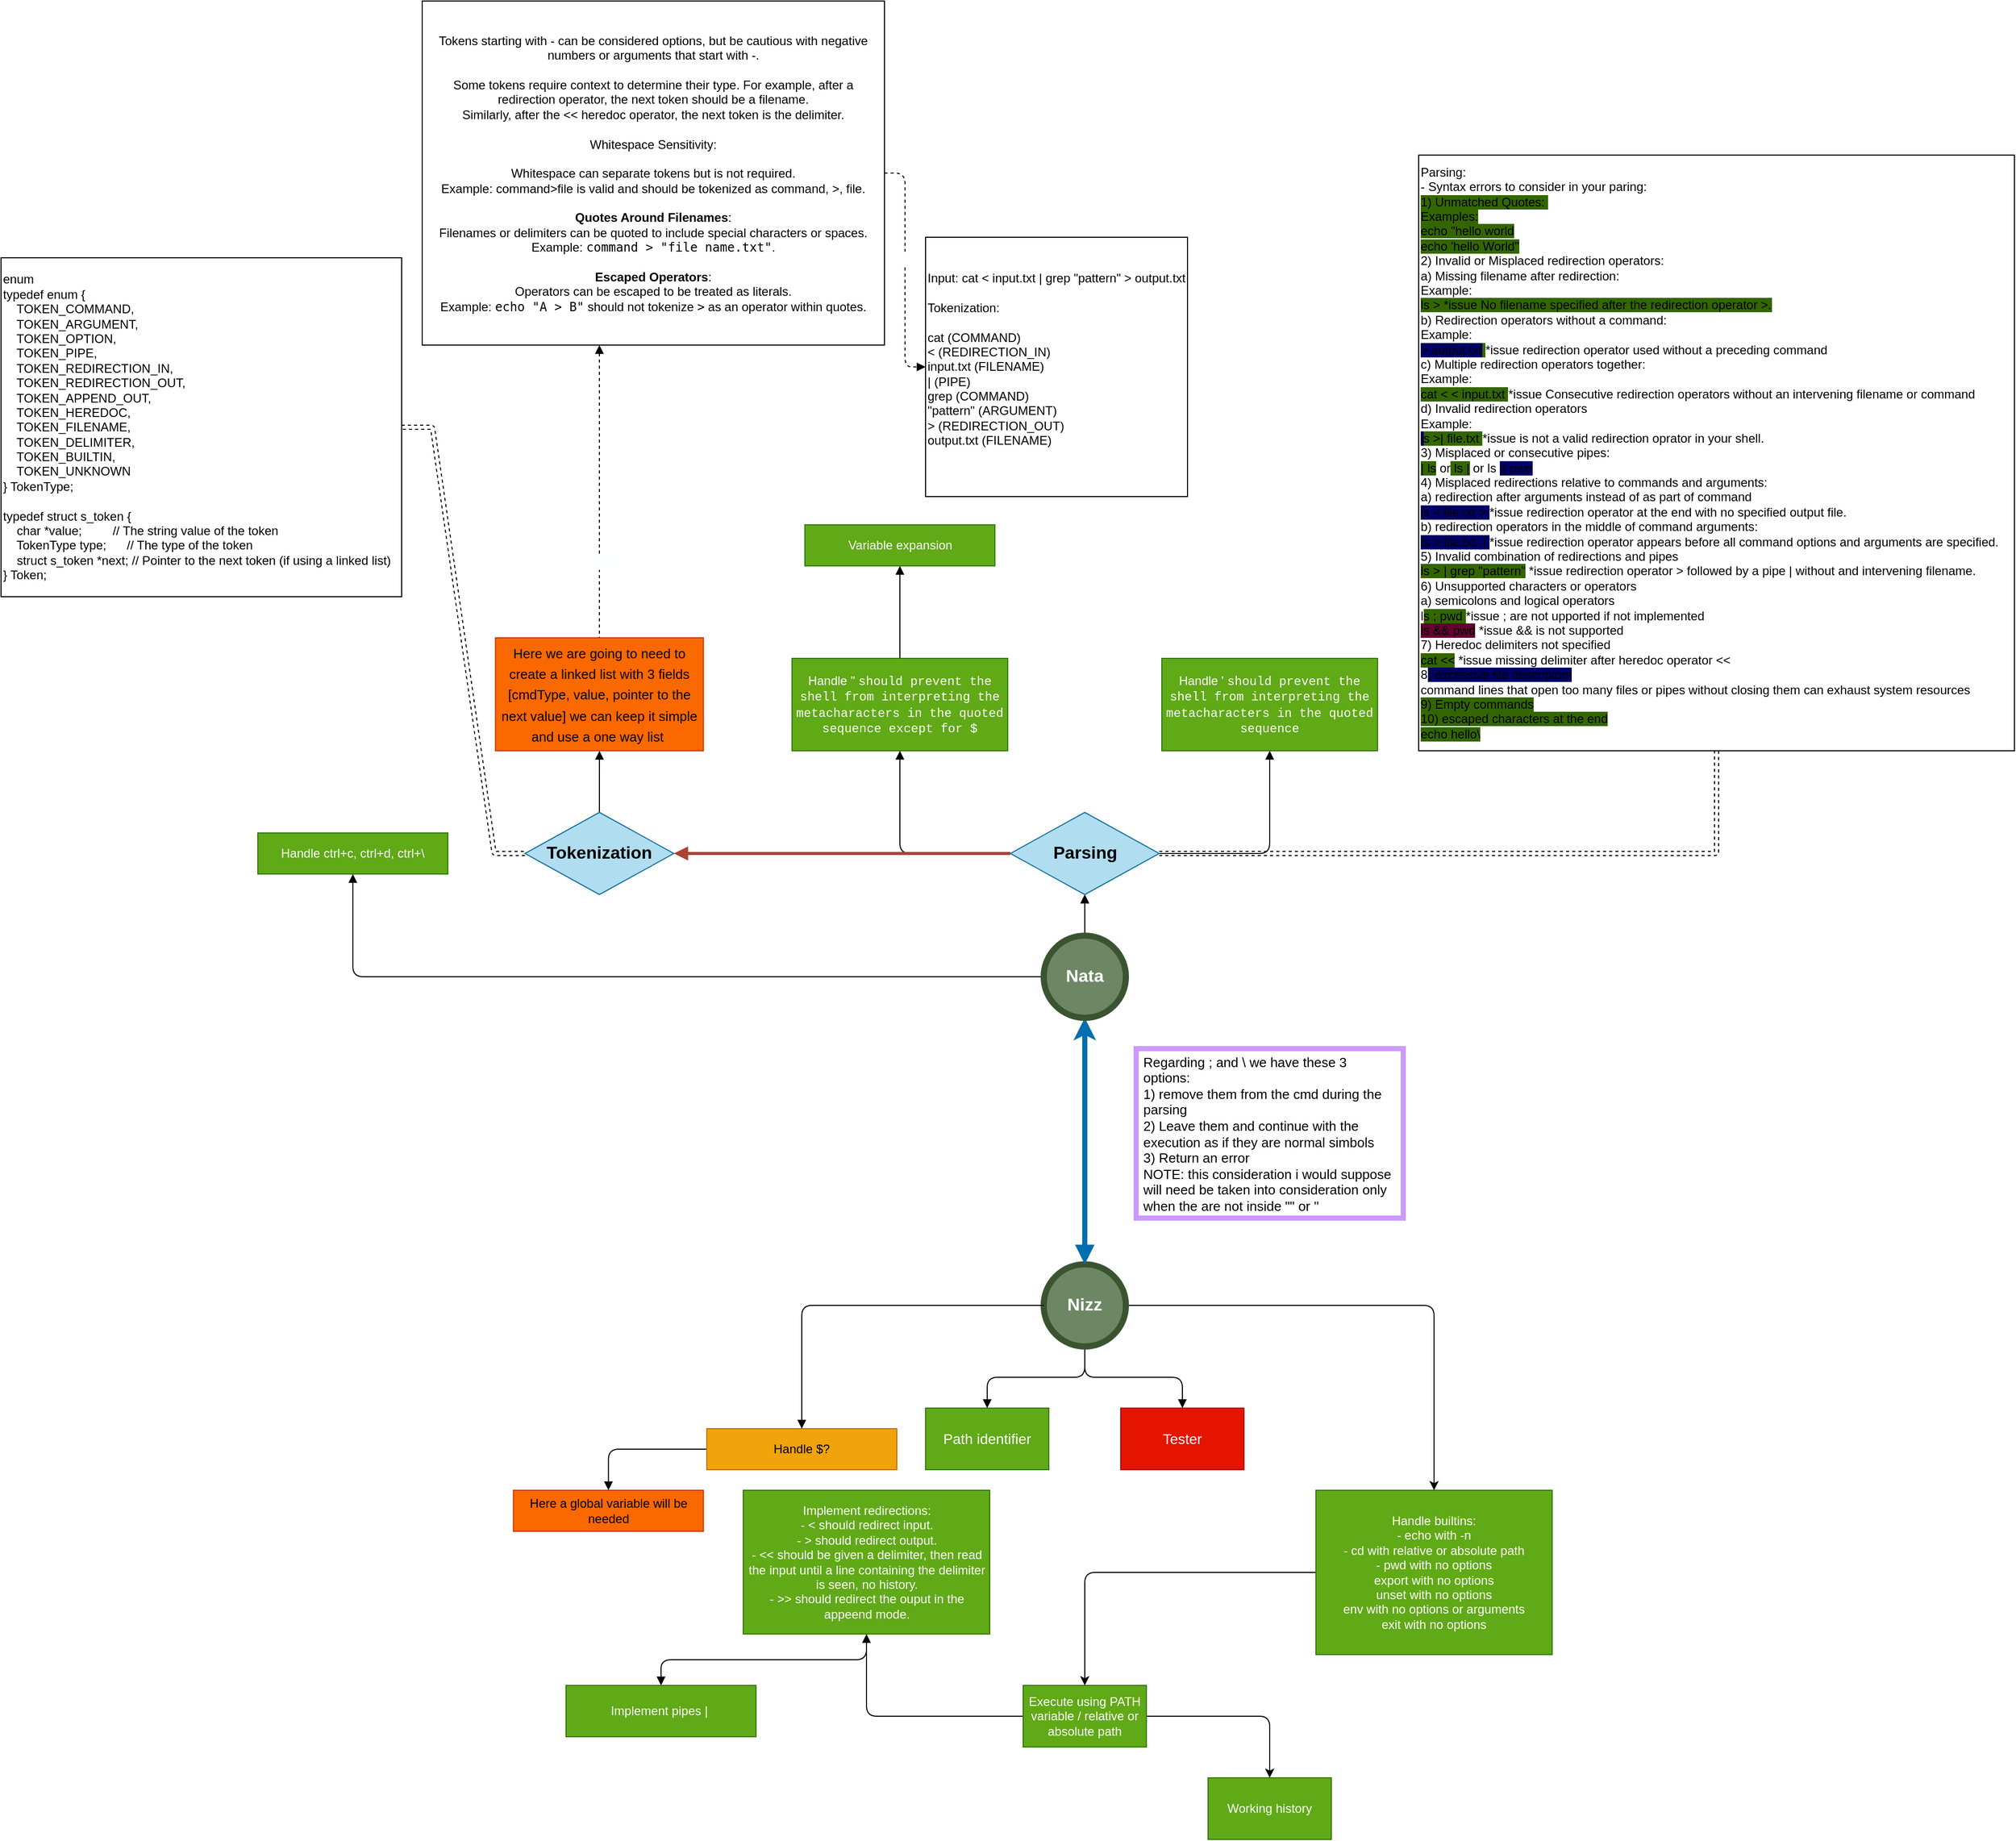 <mxfile>
    <diagram id="0k4jsVLorXSa-fQWCVas" name="Art">
        <mxGraphModel dx="2193" dy="1850" grid="1" gridSize="10" guides="1" tooltips="1" connect="1" arrows="1" fold="1" page="1" pageScale="1" pageWidth="850" pageHeight="1100" math="0" shadow="0">
            <root>
                <mxCell id="0"/>
                <mxCell id="1" parent="0"/>
                <mxCell id="2" value="Working history" style="rounded=0;whiteSpace=wrap;html=1;fillColor=#60a917;fontColor=#ffffff;strokeColor=#2D7600;" parent="1" vertex="1">
                    <mxGeometry x="485" y="720" width="120" height="60" as="geometry"/>
                </mxCell>
                <mxCell id="47" style="edgeStyle=orthogonalEdgeStyle;html=1;" parent="1" source="4" target="2" edge="1">
                    <mxGeometry relative="1" as="geometry"/>
                </mxCell>
                <mxCell id="75" style="edgeStyle=orthogonalEdgeStyle;html=1;strokeWidth=1;fontSize=13;fontColor=#000000;startArrow=none;startFill=0;endArrow=block;endFill=1;" parent="1" source="4" target="9" edge="1">
                    <mxGeometry relative="1" as="geometry"/>
                </mxCell>
                <mxCell id="4" value="Execute using PATH variable / relative or absolute path" style="rounded=0;whiteSpace=wrap;html=1;fillColor=#60a917;fontColor=#ffffff;strokeColor=#2D7600;" parent="1" vertex="1">
                    <mxGeometry x="305" y="630" width="120" height="60" as="geometry"/>
                </mxCell>
                <mxCell id="7" value="&lt;font style=&quot;font-size: 12px;&quot;&gt;Handle '&amp;nbsp;&lt;span style=&quot;font-family: &amp;quot;Fira Code&amp;quot;, Consolas, &amp;quot;Courier New&amp;quot;, monospace, &amp;quot;Droid Sans Mono&amp;quot;, &amp;quot;monospace&amp;quot;, monospace;&quot;&gt;should prevent the shell from interpreting the metacharacters in the quoted sequence&lt;/span&gt;&lt;/font&gt;" style="rounded=0;whiteSpace=wrap;html=1;fillColor=#60a917;fontColor=#ffffff;strokeColor=#2D7600;" parent="1" vertex="1">
                    <mxGeometry x="440" y="-370" width="210" height="90" as="geometry"/>
                </mxCell>
                <mxCell id="63" style="edgeStyle=orthogonalEdgeStyle;html=1;strokeWidth=1;fontSize=13;fontColor=#000000;startArrow=none;startFill=0;endArrow=block;endFill=1;" parent="1" source="8" target="51" edge="1">
                    <mxGeometry relative="1" as="geometry"/>
                </mxCell>
                <mxCell id="8" value="&lt;font style=&quot;font-size: 12px;&quot;&gt;Handle &quot;&amp;nbsp;&lt;span style=&quot;font-family: &amp;quot;Fira Code&amp;quot;, Consolas, &amp;quot;Courier New&amp;quot;, monospace, &amp;quot;Droid Sans Mono&amp;quot;, &amp;quot;monospace&amp;quot;, monospace;&quot;&gt;should prevent the shell from interpreting the metacharacters in the quoted sequence except for $&lt;/span&gt;&lt;/font&gt;" style="rounded=0;whiteSpace=wrap;html=1;fillColor=#60a917;fontColor=#ffffff;strokeColor=#2D7600;" parent="1" vertex="1">
                    <mxGeometry x="80" y="-370" width="210" height="90" as="geometry"/>
                </mxCell>
                <mxCell id="76" style="edgeStyle=orthogonalEdgeStyle;html=1;strokeWidth=1;fontSize=13;fontColor=#000000;startArrow=none;startFill=0;endArrow=block;endFill=1;" parent="1" source="9" target="10" edge="1">
                    <mxGeometry relative="1" as="geometry"/>
                </mxCell>
                <mxCell id="9" value="Implement redirections:&lt;br&gt;- &amp;lt; should redirect input.&lt;br&gt;- &amp;gt; should redirect output.&lt;br&gt;- &amp;lt;&amp;lt; should be given a delimiter, then read the input until a line containing the delimiter is seen, no history.&lt;br&gt;- &amp;gt;&amp;gt; should redirect the ouput in the appeend mode." style="rounded=0;whiteSpace=wrap;html=1;fillColor=#60a917;fontColor=#ffffff;strokeColor=#2D7600;" parent="1" vertex="1">
                    <mxGeometry x="32.5" y="440" width="240" height="140" as="geometry"/>
                </mxCell>
                <mxCell id="10" value="Implement pipes |&amp;nbsp;" style="rounded=0;whiteSpace=wrap;html=1;fillColor=#60a917;fontColor=#ffffff;strokeColor=#2D7600;" parent="1" vertex="1">
                    <mxGeometry x="-140" y="630" width="185" height="50" as="geometry"/>
                </mxCell>
                <mxCell id="71" value="" style="edgeStyle=orthogonalEdgeStyle;html=1;strokeWidth=1;fontSize=13;fontColor=#000000;startArrow=none;startFill=0;endArrow=block;endFill=1;" parent="1" source="12" target="70" edge="1">
                    <mxGeometry relative="1" as="geometry"/>
                </mxCell>
                <mxCell id="12" value="Handle $?" style="rounded=0;whiteSpace=wrap;html=1;fillColor=#f0a30a;strokeColor=#BD7000;fontColor=#000000;" parent="1" vertex="1">
                    <mxGeometry x="-3" y="380" width="185" height="40" as="geometry"/>
                </mxCell>
                <mxCell id="13" value="Handle ctrl+c, ctrl+d, ctrl+\" style="rounded=0;whiteSpace=wrap;html=1;fillColor=#60a917;fontColor=#ffffff;strokeColor=#2D7600;" parent="1" vertex="1">
                    <mxGeometry x="-440" y="-200" width="185" height="40" as="geometry"/>
                </mxCell>
                <mxCell id="43" style="edgeStyle=orthogonalEdgeStyle;html=1;" parent="1" source="14" target="4" edge="1">
                    <mxGeometry relative="1" as="geometry"/>
                </mxCell>
                <mxCell id="14" value="Handle builtins:&lt;br&gt;- echo with -n&lt;br&gt;- cd with relative or absolute path&lt;br&gt;- pwd with no options&lt;br&gt;export with no options&lt;br&gt;unset with no options&lt;br&gt;env with no options or arguments&lt;br&gt;exit with no options" style="rounded=0;whiteSpace=wrap;html=1;fillColor=#60a917;fontColor=#ffffff;strokeColor=#2D7600;" parent="1" vertex="1">
                    <mxGeometry x="590" y="440" width="230" height="160" as="geometry"/>
                </mxCell>
                <mxCell id="37" style="edgeStyle=orthogonalEdgeStyle;html=1;" parent="1" source="29" target="14" edge="1">
                    <mxGeometry relative="1" as="geometry"/>
                </mxCell>
                <mxCell id="78" value="" style="edgeStyle=orthogonalEdgeStyle;html=1;strokeWidth=1;fontSize=13;fontColor=#000000;startArrow=none;startFill=0;endArrow=block;endFill=1;" parent="1" source="29" target="77" edge="1">
                    <mxGeometry relative="1" as="geometry"/>
                </mxCell>
                <mxCell id="80" style="edgeStyle=orthogonalEdgeStyle;html=1;strokeWidth=1;fontSize=13;fontColor=#000000;startArrow=none;startFill=0;endArrow=block;endFill=1;" parent="1" source="29" target="79" edge="1">
                    <mxGeometry relative="1" as="geometry"/>
                </mxCell>
                <mxCell id="29" value="Nizz" style="ellipse;whiteSpace=wrap;html=1;fontSize=17;fillColor=#6d8764;strokeColor=#3A5431;fontColor=#ffffff;rounded=0;strokeWidth=6;fontStyle=1;" parent="1" vertex="1">
                    <mxGeometry x="325" y="220" width="80" height="80" as="geometry"/>
                </mxCell>
                <mxCell id="53" style="edgeStyle=none;html=1;fontSize=13;endArrow=block;endFill=1;startArrow=classic;startFill=1;fillColor=#1ba1e2;strokeColor=#006EAF;strokeWidth=5;" parent="1" source="27" target="29" edge="1">
                    <mxGeometry relative="1" as="geometry"/>
                </mxCell>
                <mxCell id="57" value="" style="edgeStyle=none;html=1;strokeWidth=1;fontSize=13;startArrow=none;startFill=0;endArrow=block;endFill=1;" parent="1" source="27" target="56" edge="1">
                    <mxGeometry relative="1" as="geometry"/>
                </mxCell>
                <mxCell id="58" value="" style="edgeStyle=none;html=1;strokeWidth=1;fontSize=13;startArrow=none;startFill=0;endArrow=block;endFill=1;" parent="1" source="27" target="56" edge="1">
                    <mxGeometry relative="1" as="geometry"/>
                </mxCell>
                <mxCell id="67" style="edgeStyle=orthogonalEdgeStyle;html=1;strokeWidth=1;fontSize=13;fontColor=#000000;startArrow=none;startFill=0;endArrow=block;endFill=1;" parent="1" source="27" target="13" edge="1">
                    <mxGeometry relative="1" as="geometry"/>
                </mxCell>
                <mxCell id="68" style="edgeStyle=orthogonalEdgeStyle;html=1;strokeWidth=1;fontSize=13;fontColor=#000000;startArrow=none;startFill=0;endArrow=block;endFill=1;" parent="1" source="29" target="12" edge="1">
                    <mxGeometry relative="1" as="geometry"/>
                </mxCell>
                <mxCell id="88" style="edgeStyle=elbowEdgeStyle;html=1;dashed=1;strokeWidth=1;fontSize=12;fontColor=#000000;startArrow=none;startFill=0;endArrow=block;endFill=1;" parent="1" source="59" target="90" edge="1">
                    <mxGeometry relative="1" as="geometry">
                        <mxPoint x="1060" y="-60" as="targetPoint"/>
                    </mxGeometry>
                </mxCell>
                <mxCell id="91" value="&lt;font color=&quot;#fcfeff&quot;&gt;NOTE&lt;/font&gt;" style="edgeLabel;html=1;align=center;verticalAlign=middle;resizable=0;points=[];fontSize=12;fontColor=#000000;" parent="88" vertex="1" connectable="0">
                    <mxGeometry x="0.072" y="-4" relative="1" as="geometry">
                        <mxPoint as="offset"/>
                    </mxGeometry>
                </mxCell>
                <mxCell id="27" value="Nata" style="ellipse;whiteSpace=wrap;html=1;fontSize=17;fillColor=#6d8764;strokeColor=#3A5431;fontColor=#ffffff;rounded=0;strokeWidth=6;fontStyle=1;" parent="1" vertex="1">
                    <mxGeometry x="325" y="-100" width="80" height="80" as="geometry"/>
                </mxCell>
                <mxCell id="50" value="&lt;div style=&quot;text-align: left; font-size: 13px;&quot;&gt;&lt;span style=&quot;background-color: initial; font-size: 13px;&quot;&gt;Regarding ; and \ we have these 3 options:&lt;/span&gt;&lt;/div&gt;&lt;div style=&quot;text-align: left; font-size: 13px;&quot;&gt;&lt;span style=&quot;background-color: initial; font-size: 13px;&quot;&gt;1) remove them from the cmd during the parsing&lt;/span&gt;&lt;/div&gt;&lt;div style=&quot;text-align: left; font-size: 13px;&quot;&gt;&lt;span style=&quot;background-color: initial; font-size: 13px;&quot;&gt;2) Leave them and continue with the execution as if they are normal simbols&lt;/span&gt;&lt;/div&gt;&lt;div style=&quot;text-align: left; font-size: 13px;&quot;&gt;&lt;span style=&quot;background-color: initial; font-size: 13px;&quot;&gt;3) Return an error&amp;nbsp;&lt;/span&gt;&lt;/div&gt;&lt;div style=&quot;text-align: left; font-size: 13px;&quot;&gt;&lt;span style=&quot;background-color: initial; font-size: 13px;&quot;&gt;NOTE: this consideration i would suppose will need be taken into consideration only when the are not inside &quot;&quot; or ''&lt;/span&gt;&lt;/div&gt;" style="text;html=1;strokeColor=#CC99FF;fillColor=none;align=center;verticalAlign=middle;whiteSpace=wrap;rounded=0;strokeWidth=5;spacingTop=0;spacing=8;fontSize=13;horizontal=1;" parent="1" vertex="1">
                    <mxGeometry x="415" y="10" width="260" height="165" as="geometry"/>
                </mxCell>
                <mxCell id="51" value="Variable expansion" style="rounded=0;whiteSpace=wrap;html=1;fillColor=#60a917;fontColor=#ffffff;strokeColor=#2D7600;" parent="1" vertex="1">
                    <mxGeometry x="92.5" y="-500" width="185" height="40" as="geometry"/>
                </mxCell>
                <mxCell id="61" style="edgeStyle=orthogonalEdgeStyle;html=1;strokeWidth=1;fontSize=13;fontColor=#000000;startArrow=none;startFill=0;endArrow=block;endFill=1;" parent="1" source="56" target="8" edge="1">
                    <mxGeometry relative="1" as="geometry"/>
                </mxCell>
                <mxCell id="62" style="edgeStyle=orthogonalEdgeStyle;html=1;strokeWidth=1;fontSize=13;fontColor=#000000;startArrow=none;startFill=0;endArrow=block;endFill=1;" parent="1" source="56" target="7" edge="1">
                    <mxGeometry relative="1" as="geometry"/>
                </mxCell>
                <mxCell id="64" style="edgeStyle=orthogonalEdgeStyle;html=1;strokeWidth=3;fontSize=13;fontColor=#000000;startArrow=none;startFill=0;endArrow=block;endFill=1;fillColor=#fad9d5;strokeColor=#ae4132;" parent="1" source="56" target="59" edge="1">
                    <mxGeometry relative="1" as="geometry"/>
                </mxCell>
                <mxCell id="82" value="" style="edgeStyle=orthogonalEdgeStyle;html=1;strokeWidth=1;fontSize=14;fontColor=#000000;startArrow=none;startFill=0;endArrow=block;endFill=1;shape=link;dashed=1;" parent="1" source="56" target="81" edge="1">
                    <mxGeometry relative="1" as="geometry"/>
                </mxCell>
                <mxCell id="56" value="Parsing" style="rhombus;whiteSpace=wrap;html=1;fontSize=17;fillColor=#b1ddf0;strokeColor=#10739e;rounded=0;strokeWidth=1;fontStyle=1;fontColor=#000000;" parent="1" vertex="1">
                    <mxGeometry x="292.5" y="-220" width="145" height="80" as="geometry"/>
                </mxCell>
                <mxCell id="66" value="" style="edgeStyle=orthogonalEdgeStyle;html=1;strokeWidth=1;fontSize=13;fontColor=#000000;startArrow=none;startFill=0;endArrow=block;endFill=1;" parent="1" source="59" target="65" edge="1">
                    <mxGeometry relative="1" as="geometry"/>
                </mxCell>
                <mxCell id="87" style="edgeStyle=entityRelationEdgeStyle;shape=link;html=1;dashed=1;strokeWidth=1;fontSize=12;fontColor=#000000;startArrow=none;startFill=0;endArrow=block;endFill=1;" parent="1" source="59" target="86" edge="1">
                    <mxGeometry relative="1" as="geometry"/>
                </mxCell>
                <mxCell id="59" value="Tokenization" style="rhombus;whiteSpace=wrap;html=1;fontSize=17;fillColor=#b1ddf0;strokeColor=#10739e;rounded=0;strokeWidth=1;fontStyle=1;fontColor=#000000;" parent="1" vertex="1">
                    <mxGeometry x="-180" y="-220" width="145" height="80" as="geometry"/>
                </mxCell>
                <mxCell id="65" value="&lt;span style=&quot;font-weight: normal;&quot;&gt;&lt;font style=&quot;font-size: 13px;&quot;&gt;Here we are going to need to create a linked list with 3 fields [cmdType, value, pointer to the next value] we can keep it simple and use a one way list&amp;nbsp;&lt;/font&gt;&lt;/span&gt;" style="rounded=0;whiteSpace=wrap;html=1;fontSize=17;fillColor=#fa6800;strokeWidth=1;fontStyle=1;fontColor=#000000;strokeColor=#C73500;" parent="1" vertex="1">
                    <mxGeometry x="-208.75" y="-390" width="202.5" height="110" as="geometry"/>
                </mxCell>
                <mxCell id="70" value="Here a global variable will be needed" style="rounded=0;whiteSpace=wrap;html=1;fillColor=#fa6800;fontColor=#000000;strokeColor=#C73500;" parent="1" vertex="1">
                    <mxGeometry x="-191.25" y="440" width="185" height="40" as="geometry"/>
                </mxCell>
                <mxCell id="77" value="Tester" style="whiteSpace=wrap;html=1;fontSize=14;fillColor=#e51400;strokeColor=#B20000;fontColor=#ffffff;rounded=0;strokeWidth=1;fontStyle=0;" parent="1" vertex="1">
                    <mxGeometry x="400" y="360" width="120" height="60" as="geometry"/>
                </mxCell>
                <mxCell id="79" value="Path identifier" style="whiteSpace=wrap;html=1;fontSize=14;fillColor=#60a917;strokeColor=#2D7600;fontColor=#ffffff;rounded=0;strokeWidth=1;fontStyle=0;" parent="1" vertex="1">
                    <mxGeometry x="210" y="360" width="120" height="60" as="geometry"/>
                </mxCell>
                <mxCell id="81" value="&lt;div style=&quot;font-size: 12px;&quot;&gt;&lt;div&gt;&lt;font style=&quot;font-weight: normal;&quot;&gt;Parsing:&lt;/font&gt;&lt;/div&gt;&lt;div&gt;&lt;font style=&quot;font-weight: normal;&quot;&gt;- Syntax errors to consider in your paring:&lt;/font&gt;&lt;/div&gt;&lt;div&gt;&lt;span style=&quot;font-weight: normal; background-color: rgb(51, 102, 0);&quot;&gt;1) Unmatched Quotes:&amp;nbsp;&lt;/span&gt;&lt;/div&gt;&lt;div&gt;&lt;span style=&quot;font-weight: normal; background-color: rgb(51, 102, 0);&quot;&gt;Examples:&lt;/span&gt;&lt;/div&gt;&lt;div&gt;&lt;span style=&quot;font-weight: normal; background-color: rgb(51, 102, 0);&quot;&gt;echo &quot;hello world&lt;/span&gt;&lt;/div&gt;&lt;div&gt;&lt;span style=&quot;font-weight: normal; background-color: rgb(51, 102, 0);&quot;&gt;echo 'hello World&quot;&lt;/span&gt;&lt;/div&gt;&lt;div&gt;&lt;span style=&quot;font-weight: normal;&quot;&gt;2) Invalid or Misplaced redirection operators:&lt;/span&gt;&lt;/div&gt;&lt;div&gt;&lt;span style=&quot;font-weight: normal;&quot;&gt;a) Missing filename after redirection:&lt;/span&gt;&lt;/div&gt;&lt;div&gt;&lt;span style=&quot;font-weight: normal;&quot;&gt;Example:&lt;/span&gt;&lt;/div&gt;&lt;div&gt;&lt;span style=&quot;font-weight: normal; background-color: rgb(51, 102, 0);&quot;&gt;ls &amp;gt; *issue No filename specified after the redirection operator &amp;gt;.&lt;/span&gt;&lt;/div&gt;&lt;div&gt;&lt;span style=&quot;font-weight: normal;&quot;&gt;b) Redirection operators without a command:&lt;/span&gt;&lt;/div&gt;&lt;div&gt;&lt;span style=&quot;font-weight: normal;&quot;&gt;Example:&amp;nbsp;&lt;/span&gt;&lt;/div&gt;&lt;div&gt;&lt;span style=&quot;font-weight: normal;&quot;&gt;&lt;span style=&quot;background-color: rgb(0, 0, 102);&quot;&gt;&amp;gt; output.txt&lt;/span&gt;&lt;span style=&quot;background-color: rgb(51, 102, 0);&quot;&gt;&amp;nbsp;&lt;/span&gt;*issue redirection operator used without a preceding command&lt;/span&gt;&lt;/div&gt;&lt;div&gt;&lt;span style=&quot;font-weight: normal;&quot;&gt;c) Multiple redirection operators together:&lt;/span&gt;&lt;/div&gt;&lt;div&gt;&lt;span style=&quot;font-weight: normal;&quot;&gt;Example:&lt;/span&gt;&lt;/div&gt;&lt;div&gt;&lt;span style=&quot;font-weight: normal;&quot;&gt;&lt;span style=&quot;background-color: rgb(51, 102, 0);&quot;&gt;cat &amp;lt; &amp;lt; input.txt&amp;nbsp;&lt;/span&gt;*issue Consecutive redirection operators without an intervening filename or command&lt;/span&gt;&lt;/div&gt;&lt;div&gt;&lt;span style=&quot;font-weight: normal;&quot;&gt;d) Invalid redirection operators&lt;/span&gt;&lt;/div&gt;&lt;div&gt;&lt;span style=&quot;font-weight: normal;&quot;&gt;Example:&lt;/span&gt;&lt;/div&gt;&lt;div&gt;&lt;span style=&quot;font-weight: normal;&quot;&gt;&lt;span style=&quot;background-color: rgb(0, 0, 102);&quot;&gt;l&lt;/span&gt;&lt;span style=&quot;background-color: rgb(51, 102, 0);&quot;&gt;s &amp;gt;| file.txt&amp;nbsp;&lt;/span&gt;*issue is not a valid redirection oprator in your shell.&lt;/span&gt;&lt;/div&gt;&lt;div&gt;&lt;span style=&quot;font-weight: normal;&quot;&gt;3) Misplaced or consecutive pipes:&lt;/span&gt;&lt;/div&gt;&lt;div&gt;&lt;span style=&quot;font-weight: normal;&quot;&gt;&lt;span style=&quot;background-color: rgb(51, 102, 0);&quot;&gt;| ls&lt;/span&gt;&amp;nbsp;or&lt;span style=&quot;background-color: rgb(51, 102, 0);&quot;&gt;&amp;nbsp;ls |&lt;/span&gt;&amp;nbsp;or ls&amp;nbsp;&lt;span style=&quot;background-color: rgb(0, 0, 102);&quot;&gt;|| pwd&lt;/span&gt;&lt;/span&gt;&lt;/div&gt;&lt;div&gt;&lt;span style=&quot;font-weight: normal;&quot;&gt;4) Misplaced redirections relative to commands and arguments:&lt;/span&gt;&lt;/div&gt;&lt;div&gt;&lt;span style=&quot;font-weight: normal;&quot;&gt;a) redirection after arguments instead of as part of command&lt;/span&gt;&lt;/div&gt;&lt;div&gt;&lt;span style=&quot;font-weight: normal;&quot;&gt;&lt;span style=&quot;background-color: rgb(0, 0, 102);&quot;&gt;ls -l file.txt &amp;gt;&amp;nbsp;&lt;/span&gt;*issue redirection operator at the end with no specified output file.&lt;/span&gt;&lt;/div&gt;&lt;div&gt;&lt;span style=&quot;font-weight: normal;&quot;&gt;b) redirection operators in the middle of command arguments:&lt;/span&gt;&lt;/div&gt;&lt;div&gt;&lt;span style=&quot;font-weight: normal;&quot;&gt;&lt;span style=&quot;background-color: rgb(0, 0, 102);&quot;&gt;ls &amp;gt; file.txt -l&amp;nbsp;&lt;/span&gt;*issue redirection operator appears before all command options and arguments are specified.&lt;/span&gt;&lt;/div&gt;&lt;div&gt;&lt;span style=&quot;font-weight: normal;&quot;&gt;5) Invalid combination of redirections and pipes&lt;/span&gt;&lt;/div&gt;&lt;div&gt;&lt;span style=&quot;font-weight: normal;&quot;&gt;&lt;span style=&quot;background-color: rgb(51, 102, 0);&quot;&gt;ls &amp;gt; | grep &quot;pattern&quot;&lt;/span&gt;&amp;nbsp;*issue redirection operator &amp;gt; followed by a pipe | without and intervening filename.&lt;/span&gt;&lt;/div&gt;&lt;div&gt;&lt;span style=&quot;font-weight: normal;&quot;&gt;6) Unsupported characters or operators&lt;/span&gt;&lt;/div&gt;&lt;div&gt;&lt;span style=&quot;font-weight: normal;&quot;&gt;a) semicolons and logical operators&lt;/span&gt;&lt;/div&gt;&lt;div&gt;&lt;span style=&quot;font-weight: normal;&quot;&gt;l&lt;span style=&quot;background-color: rgb(51, 102, 0);&quot;&gt;s ; pwd&amp;nbsp;&lt;/span&gt;*issue ; are not upported if not implemented&lt;/span&gt;&lt;/div&gt;&lt;div&gt;&lt;span style=&quot;font-weight: normal;&quot;&gt;&lt;span style=&quot;background-color: rgb(102, 0, 51);&quot;&gt;ls &amp;amp;&amp;amp; pwd&lt;/span&gt;&amp;nbsp;*issue &amp;amp;&amp;amp; is not supported&lt;/span&gt;&lt;/div&gt;&lt;div&gt;&lt;span style=&quot;font-weight: normal;&quot;&gt;7) Heredoc delimiters not specified&lt;/span&gt;&lt;/div&gt;&lt;div&gt;&lt;span style=&quot;font-weight: normal;&quot;&gt;&lt;span style=&quot;background-color: rgb(51, 102, 0);&quot;&gt;cat &amp;lt;&amp;lt;&lt;/span&gt;&amp;nbsp;*issue missing delimiter after heredoc operator &amp;lt;&amp;lt;&lt;/span&gt;&lt;/div&gt;&lt;div&gt;&lt;span style=&quot;font-weight: normal;&quot;&gt;8&lt;span style=&quot;background-color: rgb(0, 0, 102);&quot;&gt;) excessive file descriptors&lt;/span&gt;&lt;/span&gt;&lt;/div&gt;&lt;div&gt;&lt;span style=&quot;font-weight: normal;&quot;&gt;command lines that open too many files or pipes without closing them can exhaust system resources&lt;/span&gt;&lt;/div&gt;&lt;div&gt;&lt;span style=&quot;font-weight: normal; background-color: rgb(51, 102, 0);&quot;&gt;9) Empty commands&lt;/span&gt;&lt;/div&gt;&lt;div&gt;&lt;span style=&quot;font-weight: normal; background-color: rgb(51, 102, 0);&quot;&gt;10) escaped characters at the end&lt;/span&gt;&lt;/div&gt;&lt;div&gt;&lt;font style=&quot;font-weight: normal; background-color: rgb(51, 102, 0);&quot;&gt;echo hello\&lt;/font&gt;&lt;/div&gt;&lt;/div&gt;" style="whiteSpace=wrap;html=1;fontSize=17;rounded=0;strokeWidth=1;fontStyle=1;align=left;" parent="1" vertex="1">
                    <mxGeometry x="690" y="-860" width="580" height="580" as="geometry"/>
                </mxCell>
                <mxCell id="86" value="&lt;div style=&quot;font-size: 12px;&quot;&gt;&lt;span style=&quot;font-size: 12px;&quot;&gt;&lt;span style=&quot;font-size: 12px;&quot;&gt;&#9;&lt;/span&gt;enum&lt;/span&gt;&lt;/div&gt;&lt;div style=&quot;font-size: 12px;&quot;&gt;&lt;span style=&quot;font-size: 12px;&quot;&gt;&lt;span style=&quot;font-size: 12px;&quot;&gt;&#9;&lt;/span&gt;typedef enum {&lt;/span&gt;&lt;/div&gt;&lt;div style=&quot;font-size: 12px;&quot;&gt;&lt;span style=&quot;font-size: 12px;&quot;&gt;&amp;nbsp; &amp;nbsp; TOKEN_COMMAND,&lt;/span&gt;&lt;/div&gt;&lt;div style=&quot;font-size: 12px;&quot;&gt;&lt;span style=&quot;font-size: 12px;&quot;&gt;&amp;nbsp; &amp;nbsp; TOKEN_ARGUMENT,&lt;/span&gt;&lt;/div&gt;&lt;div style=&quot;font-size: 12px;&quot;&gt;&lt;span style=&quot;font-size: 12px;&quot;&gt;&amp;nbsp; &amp;nbsp; TOKEN_OPTION,&lt;/span&gt;&lt;/div&gt;&lt;div style=&quot;font-size: 12px;&quot;&gt;&lt;span style=&quot;font-size: 12px;&quot;&gt;&amp;nbsp; &amp;nbsp; TOKEN_PIPE,&lt;/span&gt;&lt;/div&gt;&lt;div style=&quot;font-size: 12px;&quot;&gt;&lt;span style=&quot;font-size: 12px;&quot;&gt;&amp;nbsp; &amp;nbsp; TOKEN_REDIRECTION_IN,&lt;/span&gt;&lt;/div&gt;&lt;div style=&quot;font-size: 12px;&quot;&gt;&lt;span style=&quot;font-size: 12px;&quot;&gt;&amp;nbsp; &amp;nbsp; TOKEN_REDIRECTION_OUT,&lt;/span&gt;&lt;/div&gt;&lt;div style=&quot;font-size: 12px;&quot;&gt;&lt;span style=&quot;font-size: 12px;&quot;&gt;&amp;nbsp; &amp;nbsp; TOKEN_APPEND_OUT,&lt;/span&gt;&lt;/div&gt;&lt;div style=&quot;font-size: 12px;&quot;&gt;&lt;span style=&quot;font-size: 12px;&quot;&gt;&amp;nbsp; &amp;nbsp; TOKEN_HEREDOC,&lt;/span&gt;&lt;/div&gt;&lt;div style=&quot;font-size: 12px;&quot;&gt;&lt;span style=&quot;font-size: 12px;&quot;&gt;&amp;nbsp; &amp;nbsp; TOKEN_FILENAME,&lt;/span&gt;&lt;/div&gt;&lt;div style=&quot;font-size: 12px;&quot;&gt;&lt;span style=&quot;font-size: 12px;&quot;&gt;&amp;nbsp; &amp;nbsp; TOKEN_DELIMITER,&lt;/span&gt;&lt;/div&gt;&lt;div style=&quot;font-size: 12px;&quot;&gt;&lt;span style=&quot;font-size: 12px;&quot;&gt;&amp;nbsp; &amp;nbsp; TOKEN_BUILTIN,&lt;/span&gt;&lt;/div&gt;&lt;div style=&quot;font-size: 12px;&quot;&gt;&lt;span style=&quot;font-size: 12px;&quot;&gt;&amp;nbsp; &amp;nbsp; TOKEN_UNKNOWN&lt;/span&gt;&lt;/div&gt;&lt;div style=&quot;font-size: 12px;&quot;&gt;&lt;span style=&quot;font-size: 12px;&quot;&gt;} TokenType;&lt;/span&gt;&lt;/div&gt;&lt;div style=&quot;font-size: 12px;&quot;&gt;&lt;span style=&quot;font-size: 12px;&quot;&gt;&lt;br style=&quot;font-size: 12px;&quot;&gt;&lt;/span&gt;&lt;/div&gt;&lt;div style=&quot;font-size: 12px;&quot;&gt;&lt;span style=&quot;font-size: 12px;&quot;&gt;typedef struct s_token {&lt;/span&gt;&lt;/div&gt;&lt;div style=&quot;font-size: 12px;&quot;&gt;&lt;span style=&quot;font-size: 12px;&quot;&gt;&amp;nbsp; &amp;nbsp; char *value;&amp;nbsp; &amp;nbsp; &amp;nbsp; &amp;nbsp; &amp;nbsp;// The string value of the token&lt;/span&gt;&lt;/div&gt;&lt;div style=&quot;font-size: 12px;&quot;&gt;&lt;span style=&quot;font-size: 12px;&quot;&gt;&amp;nbsp; &amp;nbsp; TokenType type;&amp;nbsp; &amp;nbsp; &amp;nbsp; // The type of the token&lt;/span&gt;&lt;/div&gt;&lt;div style=&quot;font-size: 12px;&quot;&gt;&lt;span style=&quot;font-size: 12px;&quot;&gt;&amp;nbsp; &amp;nbsp; struct s_token *next; // Pointer to the next token (if using a linked list)&lt;/span&gt;&lt;/div&gt;&lt;div style=&quot;font-size: 12px;&quot;&gt;&lt;span style=&quot;font-size: 12px;&quot;&gt;} Token;&lt;/span&gt;&lt;/div&gt;" style="rounded=0;whiteSpace=wrap;html=1;fontSize=12;strokeWidth=1;fontStyle=0;align=left;" parent="1" vertex="1">
                    <mxGeometry x="-690" y="-760" width="390" height="330" as="geometry"/>
                </mxCell>
                <mxCell id="93" value="" style="edgeStyle=elbowEdgeStyle;html=1;dashed=1;strokeWidth=1;fontSize=12;fontColor=#FCFEFF;startArrow=none;startFill=0;endArrow=block;endFill=1;" parent="1" source="90" target="92" edge="1">
                    <mxGeometry relative="1" as="geometry"/>
                </mxCell>
                <mxCell id="94" value="Esempio" style="edgeLabel;html=1;align=center;verticalAlign=middle;resizable=0;points=[];fontSize=12;fontColor=#FCFEFF;" parent="93" vertex="1" connectable="0">
                    <mxGeometry x="-0.093" y="2" relative="1" as="geometry">
                        <mxPoint as="offset"/>
                    </mxGeometry>
                </mxCell>
                <mxCell id="90" value="&lt;div&gt;Tokens starting with - can be considered options, but be cautious with negative numbers or arguments that start with -.&lt;/div&gt;&lt;div&gt;&lt;br&gt;&lt;/div&gt;&lt;div&gt;Some tokens require context to determine their type. For example, after a redirection operator, the next token should be a filename.&lt;/div&gt;&lt;div&gt;Similarly, after the &amp;lt;&amp;lt; heredoc operator, the next token is the delimiter.&lt;/div&gt;&lt;div&gt;&lt;br&gt;&lt;/div&gt;&lt;div&gt;&lt;div&gt;Whitespace Sensitivity:&lt;/div&gt;&lt;div&gt;&lt;br&gt;&lt;/div&gt;&lt;div&gt;Whitespace can separate tokens but is not required.&lt;/div&gt;&lt;div&gt;Example: command&amp;gt;file is valid and should be tokenized as command, &amp;gt;, file.&lt;/div&gt;&lt;/div&gt;&lt;div&gt;&lt;strong style=&quot;background-color: initial;&quot;&gt;&lt;br&gt;&lt;/strong&gt;&lt;/div&gt;&lt;div&gt;&lt;strong style=&quot;background-color: initial;&quot;&gt;Quotes Around Filenames&lt;/strong&gt;&lt;span style=&quot;background-color: initial;&quot;&gt;:&lt;/span&gt;&lt;/div&gt;&lt;div&gt;&lt;span style=&quot;background-color: initial;&quot;&gt;Filenames or delimiters can be quoted to include special characters or spaces.&lt;/span&gt;&lt;/div&gt;&lt;div&gt;&lt;span style=&quot;background-color: initial;&quot;&gt;Example: &lt;/span&gt;&lt;code&gt;command &amp;gt; &quot;file name.txt&quot;&lt;/code&gt;&lt;span style=&quot;background-color: initial;&quot;&gt;.&lt;/span&gt;&lt;/div&gt;&lt;div&gt;&lt;strong style=&quot;background-color: initial;&quot;&gt;&lt;br&gt;&lt;/strong&gt;&lt;/div&gt;&lt;div&gt;&lt;strong style=&quot;background-color: initial;&quot;&gt;Escaped Operators&lt;/strong&gt;&lt;span style=&quot;background-color: initial;&quot;&gt;:&lt;/span&gt;&lt;/div&gt;&lt;div&gt;&lt;span style=&quot;background-color: initial;&quot;&gt;Operators can be escaped to be treated as literals.&lt;/span&gt;&lt;/div&gt;&lt;div&gt;&lt;span style=&quot;background-color: initial;&quot;&gt;Example: &lt;/span&gt;&lt;code&gt;echo &quot;A &amp;gt; B&quot;&lt;/code&gt;&lt;span style=&quot;background-color: initial;&quot;&gt; should not tokenize &lt;/span&gt;&lt;code&gt;&amp;gt;&lt;/code&gt;&lt;span style=&quot;background-color: initial;&quot;&gt; as an operator within quotes.&lt;/span&gt;&lt;/div&gt;" style="rounded=0;whiteSpace=wrap;html=1;" parent="1" vertex="1">
                    <mxGeometry x="-280" y="-1010" width="450" height="335" as="geometry"/>
                </mxCell>
                <mxCell id="92" value="&lt;div&gt;Input: cat &amp;lt; input.txt | grep &quot;pattern&quot; &amp;gt; output.txt&lt;/div&gt;&lt;div&gt;&lt;br&gt;&lt;/div&gt;&lt;div&gt;Tokenization:&lt;/div&gt;&lt;div&gt;&lt;br&gt;&lt;/div&gt;&lt;div&gt;cat (COMMAND)&lt;/div&gt;&lt;div&gt;&amp;lt; (REDIRECTION_IN)&lt;/div&gt;&lt;div&gt;input.txt (FILENAME)&lt;/div&gt;&lt;div&gt;| (PIPE)&lt;/div&gt;&lt;div&gt;grep (COMMAND)&lt;/div&gt;&lt;div&gt;&quot;pattern&quot; (ARGUMENT)&lt;/div&gt;&lt;div&gt;&amp;gt; (REDIRECTION_OUT)&lt;/div&gt;&lt;div&gt;output.txt (FILENAME)&lt;/div&gt;&lt;div&gt;&lt;br&gt;&lt;/div&gt;" style="whiteSpace=wrap;html=1;rounded=0;align=left;" parent="1" vertex="1">
                    <mxGeometry x="210" y="-780" width="255" height="252.5" as="geometry"/>
                </mxCell>
            </root>
        </mxGraphModel>
    </diagram>
    <diagram id="gm9Hajhw_2qDXtCATYnO" name="Nizz">
        <mxGraphModel dx="431" dy="300" grid="1" gridSize="10" guides="1" tooltips="1" connect="1" arrows="1" fold="1" page="1" pageScale="1" pageWidth="850" pageHeight="1100" math="0" shadow="0">
            <root>
                <mxCell id="0"/>
                <mxCell id="1" parent="0"/>
                <mxCell id="FM7rbWkHoFmQJKiw-Wt_-1" value="Recursion&lt;br&gt;Create list" style="rounded=0;whiteSpace=wrap;html=1;" parent="1" vertex="1">
                    <mxGeometry x="160" y="120" width="120" height="60" as="geometry"/>
                </mxCell>
                <mxCell id="FM7rbWkHoFmQJKiw-Wt_-2" value="Recursion:&lt;br&gt;Create the right pipe" style="rounded=0;whiteSpace=wrap;html=1;" parent="1" vertex="1">
                    <mxGeometry x="160" y="210" width="120" height="60" as="geometry"/>
                </mxCell>
                <mxCell id="FM7rbWkHoFmQJKiw-Wt_-3" value="Recursion:&lt;br&gt;Calls to execution functions" style="rounded=0;whiteSpace=wrap;html=1;" parent="1" vertex="1">
                    <mxGeometry x="160" y="300" width="120" height="60" as="geometry"/>
                </mxCell>
                <mxCell id="FM7rbWkHoFmQJKiw-Wt_-4" value="Example Execution" style="text;html=1;strokeColor=none;fillColor=none;align=center;verticalAlign=middle;whiteSpace=wrap;rounded=0;rotation=-90;" parent="1" vertex="1">
                    <mxGeometry x="270" y="240" width="120" height="30" as="geometry"/>
                </mxCell>
                <mxCell id="FM7rbWkHoFmQJKiw-Wt_-5" value="echo hello | ls -la &amp;gt; blow | grep hi &amp;lt; test" style="text;html=1;strokeColor=none;fillColor=none;align=center;verticalAlign=middle;whiteSpace=wrap;rounded=0;" parent="1" vertex="1">
                    <mxGeometry x="350" y="80" width="270" height="30" as="geometry"/>
                </mxCell>
                <mxCell id="FM7rbWkHoFmQJKiw-Wt_-6" value="| ls -la &amp;gt; blow | grep hi &amp;lt; test" style="text;html=1;strokeColor=none;fillColor=none;align=center;verticalAlign=middle;whiteSpace=wrap;rounded=0;" parent="1" vertex="1">
                    <mxGeometry x="360" y="150" width="270" height="30" as="geometry"/>
                </mxCell>
                <mxCell id="FM7rbWkHoFmQJKiw-Wt_-7" value="echo hello |" style="text;html=1;strokeColor=none;fillColor=none;align=center;verticalAlign=middle;whiteSpace=wrap;rounded=0;" parent="1" vertex="1">
                    <mxGeometry x="360" y="120" width="270" height="30" as="geometry"/>
                </mxCell>
                <mxCell id="yCg992FLTJPHxNIOxu8F-5" style="edgeStyle=orthogonalEdgeStyle;html=1;exitX=1;exitY=0.75;exitDx=0;exitDy=0;entryX=1;entryY=0.25;entryDx=0;entryDy=0;fillColor=#fa6800;strokeColor=#C73500;" edge="1" parent="1" source="yCg992FLTJPHxNIOxu8F-1" target="yCg992FLTJPHxNIOxu8F-2">
                    <mxGeometry relative="1" as="geometry"/>
                </mxCell>
                <mxCell id="yCg992FLTJPHxNIOxu8F-15" style="edgeStyle=orthogonalEdgeStyle;html=1;exitX=1;exitY=0.25;exitDx=0;exitDy=0;" edge="1" parent="1" source="yCg992FLTJPHxNIOxu8F-1">
                    <mxGeometry relative="1" as="geometry">
                        <mxPoint x="600" y="455" as="targetPoint"/>
                    </mxGeometry>
                </mxCell>
                <mxCell id="yCg992FLTJPHxNIOxu8F-1" value="" style="rounded=0;whiteSpace=wrap;html=1;" vertex="1" parent="1">
                    <mxGeometry x="400" y="440" width="50" height="60" as="geometry"/>
                </mxCell>
                <mxCell id="yCg992FLTJPHxNIOxu8F-8" style="edgeStyle=orthogonalEdgeStyle;html=1;exitX=1;exitY=0.5;exitDx=0;exitDy=0;entryX=1;entryY=0.5;entryDx=0;entryDy=0;fillColor=#fa6800;strokeColor=#C73500;" edge="1" parent="1" source="yCg992FLTJPHxNIOxu8F-2" target="yCg992FLTJPHxNIOxu8F-1">
                    <mxGeometry relative="1" as="geometry">
                        <Array as="points">
                            <mxPoint x="490" y="540"/>
                            <mxPoint x="490" y="470"/>
                        </Array>
                    </mxGeometry>
                </mxCell>
                <mxCell id="yCg992FLTJPHxNIOxu8F-9" style="edgeStyle=orthogonalEdgeStyle;html=1;exitX=1;exitY=0.75;exitDx=0;exitDy=0;entryX=1;entryY=0.25;entryDx=0;entryDy=0;fillColor=#6d8764;strokeColor=#3A5431;" edge="1" parent="1" source="yCg992FLTJPHxNIOxu8F-2" target="yCg992FLTJPHxNIOxu8F-4">
                    <mxGeometry relative="1" as="geometry"/>
                </mxCell>
                <mxCell id="yCg992FLTJPHxNIOxu8F-2" value="" style="rounded=0;whiteSpace=wrap;html=1;" vertex="1" parent="1">
                    <mxGeometry x="400" y="510" width="50" height="60" as="geometry"/>
                </mxCell>
                <mxCell id="yCg992FLTJPHxNIOxu8F-13" style="edgeStyle=orthogonalEdgeStyle;html=1;exitX=1;exitY=0.5;exitDx=0;exitDy=0;entryX=1;entryY=0.5;entryDx=0;entryDy=0;fillColor=#d0cee2;strokeColor=#56517e;" edge="1" parent="1" source="yCg992FLTJPHxNIOxu8F-3" target="yCg992FLTJPHxNIOxu8F-4">
                    <mxGeometry relative="1" as="geometry">
                        <Array as="points">
                            <mxPoint x="490" y="681"/>
                            <mxPoint x="490" y="610"/>
                        </Array>
                    </mxGeometry>
                </mxCell>
                <mxCell id="yCg992FLTJPHxNIOxu8F-14" style="edgeStyle=orthogonalEdgeStyle;html=1;exitX=1;exitY=0.75;exitDx=0;exitDy=0;" edge="1" parent="1" source="yCg992FLTJPHxNIOxu8F-3">
                    <mxGeometry relative="1" as="geometry">
                        <mxPoint x="600" y="696" as="targetPoint"/>
                    </mxGeometry>
                </mxCell>
                <mxCell id="yCg992FLTJPHxNIOxu8F-3" value="" style="rounded=0;whiteSpace=wrap;html=1;" vertex="1" parent="1">
                    <mxGeometry x="400" y="651" width="50" height="60" as="geometry"/>
                </mxCell>
                <mxCell id="yCg992FLTJPHxNIOxu8F-10" style="edgeStyle=orthogonalEdgeStyle;html=1;exitX=1;exitY=0.5;exitDx=0;exitDy=0;entryX=1;entryY=0.5;entryDx=0;entryDy=0;fillColor=#6d8764;strokeColor=#3A5431;" edge="1" parent="1" source="yCg992FLTJPHxNIOxu8F-4" target="yCg992FLTJPHxNIOxu8F-2">
                    <mxGeometry relative="1" as="geometry">
                        <Array as="points">
                            <mxPoint x="490" y="610"/>
                            <mxPoint x="490" y="540"/>
                        </Array>
                    </mxGeometry>
                </mxCell>
                <mxCell id="yCg992FLTJPHxNIOxu8F-12" style="edgeStyle=orthogonalEdgeStyle;html=1;exitX=1;exitY=0.75;exitDx=0;exitDy=0;entryX=1;entryY=0.25;entryDx=0;entryDy=0;fillColor=#d0cee2;strokeColor=#56517e;" edge="1" parent="1" source="yCg992FLTJPHxNIOxu8F-4" target="yCg992FLTJPHxNIOxu8F-3">
                    <mxGeometry relative="1" as="geometry"/>
                </mxCell>
                <mxCell id="yCg992FLTJPHxNIOxu8F-4" value="" style="rounded=0;whiteSpace=wrap;html=1;" vertex="1" parent="1">
                    <mxGeometry x="400" y="580" width="50" height="60" as="geometry"/>
                </mxCell>
            </root>
        </mxGraphModel>
    </diagram>
</mxfile>